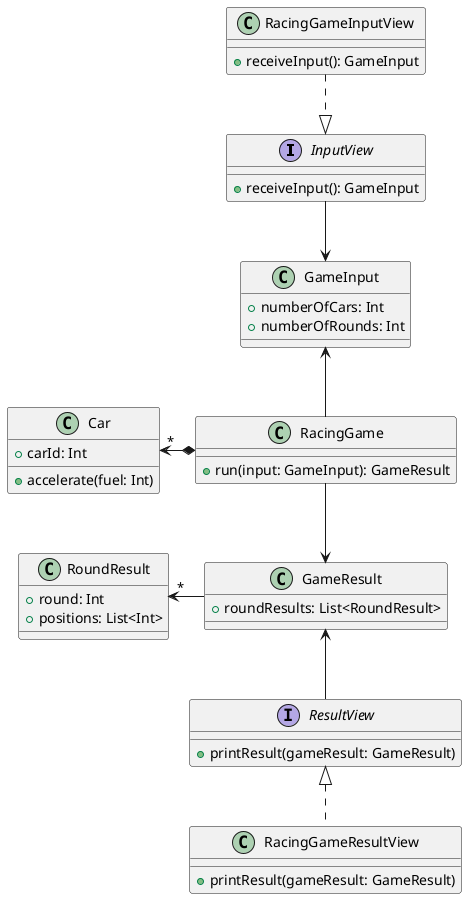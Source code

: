 @startuml

interface InputView {
+ receiveInput(): GameInput
}

class RacingGameInputView {
+ receiveInput(): GameInput
}

class GameInput {
+ numberOfCars: Int
+ numberOfRounds: Int
}

interface ResultView {
+ printResult(gameResult: GameResult)
}

class GameResult {
+ roundResults: List<RoundResult>
}

class RoundResult {
+ round: Int
+ positions: List<Int>
}

class RacingGameResultView implements ResultView {
+ printResult(gameResult: GameResult)
}

class Car {
+ carId: Int
+ accelerate(fuel: Int)
}

class RacingGame {
+ run(input: GameInput): GameResult
}

RacingGame *-left-> "*" Car

RacingGame -up-> GameInput
InputView -down-> GameInput
RacingGameInputView ..|> InputView

RacingGame -down-> GameResult
GameResult -left-> "*" RoundResult
ResultView -up-> GameResult

@enduml